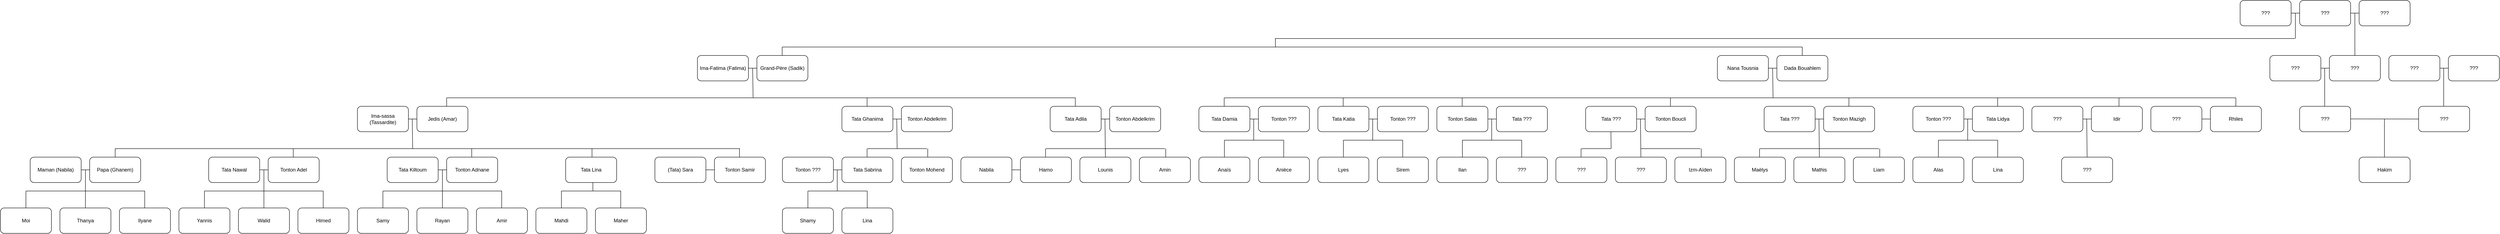 <mxfile version="28.0.7">
  <diagram name="Page-1" id="pGUBPB7YpV5QTHI0yR4i">
    <mxGraphModel dx="1078" dy="725" grid="1" gridSize="10" guides="1" tooltips="1" connect="1" arrows="1" fold="1" page="1" pageScale="1" pageWidth="827" pageHeight="1169" math="0" shadow="0">
      <root>
        <mxCell id="0" />
        <mxCell id="1" parent="0" />
        <mxCell id="REIp23zdgp6MgKpOmg6P-1" value="Moi" style="rounded=1;whiteSpace=wrap;html=1;" parent="1" vertex="1">
          <mxGeometry x="390" y="740" width="120" height="60" as="geometry" />
        </mxCell>
        <mxCell id="REIp23zdgp6MgKpOmg6P-2" value="Thanya" style="rounded=1;whiteSpace=wrap;html=1;" parent="1" vertex="1">
          <mxGeometry x="530" y="740" width="120" height="60" as="geometry" />
        </mxCell>
        <mxCell id="REIp23zdgp6MgKpOmg6P-4" value="Ilyane" style="rounded=1;whiteSpace=wrap;html=1;" parent="1" vertex="1">
          <mxGeometry x="670" y="740" width="120" height="60" as="geometry" />
        </mxCell>
        <mxCell id="REIp23zdgp6MgKpOmg6P-5" value="Maman (Nabila)" style="whiteSpace=wrap;html=1;rounded=1;" parent="1" vertex="1">
          <mxGeometry x="460" y="620" width="120" height="60" as="geometry" />
        </mxCell>
        <mxCell id="REIp23zdgp6MgKpOmg6P-7" value="Papa (Ghanem)" style="whiteSpace=wrap;html=1;rounded=1;" parent="1" vertex="1">
          <mxGeometry x="600" y="620" width="120" height="60" as="geometry" />
        </mxCell>
        <mxCell id="REIp23zdgp6MgKpOmg6P-8" value="" style="endArrow=none;html=1;rounded=0;exitX=1;exitY=0.5;exitDx=0;exitDy=0;entryX=0;entryY=0.5;entryDx=0;entryDy=0;" parent="1" source="REIp23zdgp6MgKpOmg6P-5" target="REIp23zdgp6MgKpOmg6P-7" edge="1">
          <mxGeometry width="50" height="50" relative="1" as="geometry">
            <mxPoint x="570" y="780" as="sourcePoint" />
            <mxPoint x="640" y="710" as="targetPoint" />
          </mxGeometry>
        </mxCell>
        <mxCell id="REIp23zdgp6MgKpOmg6P-9" value="" style="endArrow=none;html=1;rounded=0;exitX=0.5;exitY=0;exitDx=0;exitDy=0;" parent="1" source="REIp23zdgp6MgKpOmg6P-2" edge="1">
          <mxGeometry width="50" height="50" relative="1" as="geometry">
            <mxPoint x="570" y="780" as="sourcePoint" />
            <mxPoint x="590" y="650" as="targetPoint" />
          </mxGeometry>
        </mxCell>
        <mxCell id="REIp23zdgp6MgKpOmg6P-10" value="" style="endArrow=none;html=1;rounded=0;" parent="1" edge="1">
          <mxGeometry width="50" height="50" relative="1" as="geometry">
            <mxPoint x="450" y="700" as="sourcePoint" />
            <mxPoint x="730" y="700" as="targetPoint" />
          </mxGeometry>
        </mxCell>
        <mxCell id="REIp23zdgp6MgKpOmg6P-11" value="" style="endArrow=none;html=1;rounded=0;exitX=0.5;exitY=0;exitDx=0;exitDy=0;" parent="1" source="REIp23zdgp6MgKpOmg6P-1" edge="1">
          <mxGeometry width="50" height="50" relative="1" as="geometry">
            <mxPoint x="570" y="780" as="sourcePoint" />
            <mxPoint x="450" y="700" as="targetPoint" />
          </mxGeometry>
        </mxCell>
        <mxCell id="REIp23zdgp6MgKpOmg6P-12" value="" style="endArrow=none;html=1;rounded=0;exitX=0.5;exitY=0;exitDx=0;exitDy=0;" parent="1" edge="1">
          <mxGeometry width="50" height="50" relative="1" as="geometry">
            <mxPoint x="729.5" y="740" as="sourcePoint" />
            <mxPoint x="729.5" y="700" as="targetPoint" />
          </mxGeometry>
        </mxCell>
        <mxCell id="REIp23zdgp6MgKpOmg6P-13" value="Yannis" style="rounded=1;whiteSpace=wrap;html=1;" parent="1" vertex="1">
          <mxGeometry x="810" y="740" width="120" height="60" as="geometry" />
        </mxCell>
        <mxCell id="REIp23zdgp6MgKpOmg6P-14" value="Walid" style="rounded=1;whiteSpace=wrap;html=1;" parent="1" vertex="1">
          <mxGeometry x="950" y="740" width="120" height="60" as="geometry" />
        </mxCell>
        <mxCell id="REIp23zdgp6MgKpOmg6P-15" value="Himed" style="rounded=1;whiteSpace=wrap;html=1;" parent="1" vertex="1">
          <mxGeometry x="1090" y="740" width="120" height="60" as="geometry" />
        </mxCell>
        <mxCell id="REIp23zdgp6MgKpOmg6P-16" value="Tata Nawal" style="whiteSpace=wrap;html=1;rounded=1;" parent="1" vertex="1">
          <mxGeometry x="880" y="620" width="120" height="60" as="geometry" />
        </mxCell>
        <mxCell id="REIp23zdgp6MgKpOmg6P-17" value="Tonton Adel" style="whiteSpace=wrap;html=1;rounded=1;" parent="1" vertex="1">
          <mxGeometry x="1020" y="620" width="120" height="60" as="geometry" />
        </mxCell>
        <mxCell id="REIp23zdgp6MgKpOmg6P-18" value="" style="endArrow=none;html=1;rounded=0;exitX=1;exitY=0.5;exitDx=0;exitDy=0;entryX=0;entryY=0.5;entryDx=0;entryDy=0;" parent="1" source="REIp23zdgp6MgKpOmg6P-16" target="REIp23zdgp6MgKpOmg6P-17" edge="1">
          <mxGeometry width="50" height="50" relative="1" as="geometry">
            <mxPoint x="990" y="780" as="sourcePoint" />
            <mxPoint x="1060" y="710" as="targetPoint" />
          </mxGeometry>
        </mxCell>
        <mxCell id="REIp23zdgp6MgKpOmg6P-19" value="" style="endArrow=none;html=1;rounded=0;exitX=0.5;exitY=0;exitDx=0;exitDy=0;" parent="1" source="REIp23zdgp6MgKpOmg6P-14" edge="1">
          <mxGeometry width="50" height="50" relative="1" as="geometry">
            <mxPoint x="990" y="780" as="sourcePoint" />
            <mxPoint x="1010" y="650" as="targetPoint" />
          </mxGeometry>
        </mxCell>
        <mxCell id="REIp23zdgp6MgKpOmg6P-20" value="" style="endArrow=none;html=1;rounded=0;" parent="1" edge="1">
          <mxGeometry width="50" height="50" relative="1" as="geometry">
            <mxPoint x="870" y="700" as="sourcePoint" />
            <mxPoint x="1150" y="700" as="targetPoint" />
          </mxGeometry>
        </mxCell>
        <mxCell id="REIp23zdgp6MgKpOmg6P-21" value="" style="endArrow=none;html=1;rounded=0;exitX=0.5;exitY=0;exitDx=0;exitDy=0;" parent="1" source="REIp23zdgp6MgKpOmg6P-13" edge="1">
          <mxGeometry width="50" height="50" relative="1" as="geometry">
            <mxPoint x="990" y="780" as="sourcePoint" />
            <mxPoint x="870" y="700" as="targetPoint" />
          </mxGeometry>
        </mxCell>
        <mxCell id="REIp23zdgp6MgKpOmg6P-22" value="" style="endArrow=none;html=1;rounded=0;exitX=0.5;exitY=0;exitDx=0;exitDy=0;" parent="1" edge="1">
          <mxGeometry width="50" height="50" relative="1" as="geometry">
            <mxPoint x="1149.5" y="740" as="sourcePoint" />
            <mxPoint x="1149.5" y="700" as="targetPoint" />
          </mxGeometry>
        </mxCell>
        <mxCell id="REIp23zdgp6MgKpOmg6P-23" value="Samy" style="rounded=1;whiteSpace=wrap;html=1;" parent="1" vertex="1">
          <mxGeometry x="1230" y="740" width="120" height="60" as="geometry" />
        </mxCell>
        <mxCell id="REIp23zdgp6MgKpOmg6P-24" value="Rayan" style="rounded=1;whiteSpace=wrap;html=1;" parent="1" vertex="1">
          <mxGeometry x="1370" y="740" width="120" height="60" as="geometry" />
        </mxCell>
        <mxCell id="REIp23zdgp6MgKpOmg6P-25" value="Amir" style="rounded=1;whiteSpace=wrap;html=1;" parent="1" vertex="1">
          <mxGeometry x="1510" y="740" width="120" height="60" as="geometry" />
        </mxCell>
        <mxCell id="REIp23zdgp6MgKpOmg6P-26" value="Tata Kiltoum" style="whiteSpace=wrap;html=1;rounded=1;" parent="1" vertex="1">
          <mxGeometry x="1300" y="620" width="120" height="60" as="geometry" />
        </mxCell>
        <mxCell id="REIp23zdgp6MgKpOmg6P-27" value="Tonton Adnane" style="whiteSpace=wrap;html=1;rounded=1;" parent="1" vertex="1">
          <mxGeometry x="1440" y="620" width="120" height="60" as="geometry" />
        </mxCell>
        <mxCell id="REIp23zdgp6MgKpOmg6P-28" value="" style="endArrow=none;html=1;rounded=0;exitX=1;exitY=0.5;exitDx=0;exitDy=0;entryX=0;entryY=0.5;entryDx=0;entryDy=0;" parent="1" source="REIp23zdgp6MgKpOmg6P-26" target="REIp23zdgp6MgKpOmg6P-27" edge="1">
          <mxGeometry width="50" height="50" relative="1" as="geometry">
            <mxPoint x="1410" y="780" as="sourcePoint" />
            <mxPoint x="1480" y="710" as="targetPoint" />
          </mxGeometry>
        </mxCell>
        <mxCell id="REIp23zdgp6MgKpOmg6P-29" value="" style="endArrow=none;html=1;rounded=0;exitX=0.5;exitY=0;exitDx=0;exitDy=0;" parent="1" source="REIp23zdgp6MgKpOmg6P-24" edge="1">
          <mxGeometry width="50" height="50" relative="1" as="geometry">
            <mxPoint x="1410" y="780" as="sourcePoint" />
            <mxPoint x="1430" y="650" as="targetPoint" />
          </mxGeometry>
        </mxCell>
        <mxCell id="REIp23zdgp6MgKpOmg6P-30" value="" style="endArrow=none;html=1;rounded=0;" parent="1" edge="1">
          <mxGeometry width="50" height="50" relative="1" as="geometry">
            <mxPoint x="1290" y="700" as="sourcePoint" />
            <mxPoint x="1570" y="700" as="targetPoint" />
          </mxGeometry>
        </mxCell>
        <mxCell id="REIp23zdgp6MgKpOmg6P-31" value="" style="endArrow=none;html=1;rounded=0;exitX=0.5;exitY=0;exitDx=0;exitDy=0;" parent="1" source="REIp23zdgp6MgKpOmg6P-23" edge="1">
          <mxGeometry width="50" height="50" relative="1" as="geometry">
            <mxPoint x="1410" y="780" as="sourcePoint" />
            <mxPoint x="1290" y="700" as="targetPoint" />
          </mxGeometry>
        </mxCell>
        <mxCell id="REIp23zdgp6MgKpOmg6P-32" value="" style="endArrow=none;html=1;rounded=0;exitX=0.5;exitY=0;exitDx=0;exitDy=0;" parent="1" edge="1">
          <mxGeometry width="50" height="50" relative="1" as="geometry">
            <mxPoint x="1569.5" y="740" as="sourcePoint" />
            <mxPoint x="1569.5" y="700" as="targetPoint" />
          </mxGeometry>
        </mxCell>
        <mxCell id="REIp23zdgp6MgKpOmg6P-33" value="Mahdi" style="rounded=1;whiteSpace=wrap;html=1;" parent="1" vertex="1">
          <mxGeometry x="1650" y="740" width="120" height="60" as="geometry" />
        </mxCell>
        <mxCell id="REIp23zdgp6MgKpOmg6P-34" value="Maher" style="rounded=1;whiteSpace=wrap;html=1;" parent="1" vertex="1">
          <mxGeometry x="1790" y="740" width="120" height="60" as="geometry" />
        </mxCell>
        <mxCell id="REIp23zdgp6MgKpOmg6P-36" value="Tata Lina" style="whiteSpace=wrap;html=1;rounded=1;" parent="1" vertex="1">
          <mxGeometry x="1720" y="620" width="120" height="60" as="geometry" />
        </mxCell>
        <mxCell id="REIp23zdgp6MgKpOmg6P-39" value="" style="endArrow=none;html=1;rounded=0;" parent="1" edge="1">
          <mxGeometry width="50" height="50" relative="1" as="geometry">
            <mxPoint x="1784" y="700" as="sourcePoint" />
            <mxPoint x="1784" y="680" as="targetPoint" />
            <Array as="points" />
          </mxGeometry>
        </mxCell>
        <mxCell id="REIp23zdgp6MgKpOmg6P-40" value="" style="endArrow=none;html=1;rounded=0;" parent="1" edge="1">
          <mxGeometry width="50" height="50" relative="1" as="geometry">
            <mxPoint x="1710" y="700" as="sourcePoint" />
            <mxPoint x="1850" y="700" as="targetPoint" />
          </mxGeometry>
        </mxCell>
        <mxCell id="REIp23zdgp6MgKpOmg6P-41" value="" style="endArrow=none;html=1;rounded=0;exitX=0.5;exitY=0;exitDx=0;exitDy=0;" parent="1" source="REIp23zdgp6MgKpOmg6P-33" edge="1">
          <mxGeometry width="50" height="50" relative="1" as="geometry">
            <mxPoint x="1830" y="780" as="sourcePoint" />
            <mxPoint x="1710" y="700" as="targetPoint" />
          </mxGeometry>
        </mxCell>
        <mxCell id="REIp23zdgp6MgKpOmg6P-42" value="" style="endArrow=none;html=1;rounded=0;exitX=0.5;exitY=0;exitDx=0;exitDy=0;" parent="1" edge="1">
          <mxGeometry width="50" height="50" relative="1" as="geometry">
            <mxPoint x="1849.6" y="740" as="sourcePoint" />
            <mxPoint x="1849.6" y="700" as="targetPoint" />
          </mxGeometry>
        </mxCell>
        <mxCell id="REIp23zdgp6MgKpOmg6P-43" value="(Tata) Sara" style="whiteSpace=wrap;html=1;rounded=1;" parent="1" vertex="1">
          <mxGeometry x="1930" y="620" width="120" height="60" as="geometry" />
        </mxCell>
        <mxCell id="REIp23zdgp6MgKpOmg6P-44" value="Tonton Samir" style="whiteSpace=wrap;html=1;rounded=1;" parent="1" vertex="1">
          <mxGeometry x="2070" y="620" width="120" height="60" as="geometry" />
        </mxCell>
        <mxCell id="REIp23zdgp6MgKpOmg6P-45" value="" style="endArrow=none;html=1;rounded=0;exitX=1;exitY=0.5;exitDx=0;exitDy=0;entryX=0;entryY=0.5;entryDx=0;entryDy=0;" parent="1" source="REIp23zdgp6MgKpOmg6P-43" target="REIp23zdgp6MgKpOmg6P-44" edge="1">
          <mxGeometry width="50" height="50" relative="1" as="geometry">
            <mxPoint x="2040" y="780" as="sourcePoint" />
            <mxPoint x="2110" y="710" as="targetPoint" />
          </mxGeometry>
        </mxCell>
        <mxCell id="eBsxjamu4rI3sCRF1ald-1" value="" style="endArrow=none;html=1;rounded=0;" parent="1" edge="1">
          <mxGeometry width="50" height="50" relative="1" as="geometry">
            <mxPoint x="660" y="600" as="sourcePoint" />
            <mxPoint x="2130" y="600" as="targetPoint" />
          </mxGeometry>
        </mxCell>
        <mxCell id="eBsxjamu4rI3sCRF1ald-2" value="" style="endArrow=none;html=1;rounded=0;exitX=0.5;exitY=0;exitDx=0;exitDy=0;" parent="1" source="REIp23zdgp6MgKpOmg6P-7" edge="1">
          <mxGeometry width="50" height="50" relative="1" as="geometry">
            <mxPoint x="739.5" y="750" as="sourcePoint" />
            <mxPoint x="660" y="600" as="targetPoint" />
          </mxGeometry>
        </mxCell>
        <mxCell id="eBsxjamu4rI3sCRF1ald-3" value="" style="endArrow=none;html=1;rounded=0;exitX=0.5;exitY=0;exitDx=0;exitDy=0;" parent="1" edge="1">
          <mxGeometry width="50" height="50" relative="1" as="geometry">
            <mxPoint x="1079" y="620" as="sourcePoint" />
            <mxPoint x="1079" y="600" as="targetPoint" />
          </mxGeometry>
        </mxCell>
        <mxCell id="eBsxjamu4rI3sCRF1ald-4" value="" style="endArrow=none;html=1;rounded=0;exitX=0.5;exitY=0;exitDx=0;exitDy=0;" parent="1" edge="1">
          <mxGeometry width="50" height="50" relative="1" as="geometry">
            <mxPoint x="1499" y="620" as="sourcePoint" />
            <mxPoint x="1499" y="600" as="targetPoint" />
          </mxGeometry>
        </mxCell>
        <mxCell id="eBsxjamu4rI3sCRF1ald-5" value="" style="endArrow=none;html=1;rounded=0;exitX=0.5;exitY=0;exitDx=0;exitDy=0;" parent="1" edge="1">
          <mxGeometry width="50" height="50" relative="1" as="geometry">
            <mxPoint x="1782" y="620" as="sourcePoint" />
            <mxPoint x="1782" y="600" as="targetPoint" />
          </mxGeometry>
        </mxCell>
        <mxCell id="eBsxjamu4rI3sCRF1ald-6" value="" style="endArrow=none;html=1;rounded=0;exitX=0.5;exitY=0;exitDx=0;exitDy=0;" parent="1" edge="1">
          <mxGeometry width="50" height="50" relative="1" as="geometry">
            <mxPoint x="2129" y="620" as="sourcePoint" />
            <mxPoint x="2129" y="600" as="targetPoint" />
          </mxGeometry>
        </mxCell>
        <mxCell id="eBsxjamu4rI3sCRF1ald-7" value="" style="endArrow=none;html=1;rounded=0;" parent="1" edge="1">
          <mxGeometry width="50" height="50" relative="1" as="geometry">
            <mxPoint x="1360" y="600" as="sourcePoint" />
            <mxPoint x="1359" y="530" as="targetPoint" />
          </mxGeometry>
        </mxCell>
        <mxCell id="eBsxjamu4rI3sCRF1ald-8" value="Ima-sassa (Tassardite)" style="whiteSpace=wrap;html=1;rounded=1;" parent="1" vertex="1">
          <mxGeometry x="1230" y="500" width="120" height="60" as="geometry" />
        </mxCell>
        <mxCell id="eBsxjamu4rI3sCRF1ald-9" value="Jedis (Amar)" style="whiteSpace=wrap;html=1;rounded=1;" parent="1" vertex="1">
          <mxGeometry x="1370" y="500" width="120" height="60" as="geometry" />
        </mxCell>
        <mxCell id="eBsxjamu4rI3sCRF1ald-10" value="" style="endArrow=none;html=1;rounded=0;exitX=1;exitY=0.5;exitDx=0;exitDy=0;entryX=0;entryY=0.5;entryDx=0;entryDy=0;" parent="1" source="eBsxjamu4rI3sCRF1ald-8" target="eBsxjamu4rI3sCRF1ald-9" edge="1">
          <mxGeometry width="50" height="50" relative="1" as="geometry">
            <mxPoint x="1340" y="660" as="sourcePoint" />
            <mxPoint x="1410" y="590" as="targetPoint" />
          </mxGeometry>
        </mxCell>
        <mxCell id="eBsxjamu4rI3sCRF1ald-11" value="" style="endArrow=none;html=1;rounded=0;" parent="1" edge="1">
          <mxGeometry width="50" height="50" relative="1" as="geometry">
            <mxPoint x="2500" y="600" as="sourcePoint" />
            <mxPoint x="2499" y="530" as="targetPoint" />
          </mxGeometry>
        </mxCell>
        <mxCell id="eBsxjamu4rI3sCRF1ald-12" value="Tata Ghanima" style="whiteSpace=wrap;html=1;rounded=1;" parent="1" vertex="1">
          <mxGeometry x="2370" y="500" width="120" height="60" as="geometry" />
        </mxCell>
        <mxCell id="eBsxjamu4rI3sCRF1ald-13" value="Tonton Abdelkrim" style="whiteSpace=wrap;html=1;rounded=1;" parent="1" vertex="1">
          <mxGeometry x="2510" y="500" width="120" height="60" as="geometry" />
        </mxCell>
        <mxCell id="eBsxjamu4rI3sCRF1ald-14" value="" style="endArrow=none;html=1;rounded=0;exitX=1;exitY=0.5;exitDx=0;exitDy=0;entryX=0;entryY=0.5;entryDx=0;entryDy=0;" parent="1" source="eBsxjamu4rI3sCRF1ald-12" target="eBsxjamu4rI3sCRF1ald-13" edge="1">
          <mxGeometry width="50" height="50" relative="1" as="geometry">
            <mxPoint x="2480" y="660" as="sourcePoint" />
            <mxPoint x="2550" y="590" as="targetPoint" />
          </mxGeometry>
        </mxCell>
        <mxCell id="eBsxjamu4rI3sCRF1ald-15" value="" style="endArrow=none;html=1;rounded=0;" parent="1" edge="1">
          <mxGeometry width="50" height="50" relative="1" as="geometry">
            <mxPoint x="2359" y="700" as="sourcePoint" />
            <mxPoint x="2359" y="650" as="targetPoint" />
          </mxGeometry>
        </mxCell>
        <mxCell id="eBsxjamu4rI3sCRF1ald-16" value="Tonton ???" style="whiteSpace=wrap;html=1;rounded=1;" parent="1" vertex="1">
          <mxGeometry x="2230" y="620" width="120" height="60" as="geometry" />
        </mxCell>
        <mxCell id="eBsxjamu4rI3sCRF1ald-17" value="Tata Sabrina" style="whiteSpace=wrap;html=1;rounded=1;" parent="1" vertex="1">
          <mxGeometry x="2370" y="620" width="120" height="60" as="geometry" />
        </mxCell>
        <mxCell id="eBsxjamu4rI3sCRF1ald-18" value="" style="endArrow=none;html=1;rounded=0;exitX=1;exitY=0.5;exitDx=0;exitDy=0;entryX=0;entryY=0.5;entryDx=0;entryDy=0;" parent="1" source="eBsxjamu4rI3sCRF1ald-16" target="eBsxjamu4rI3sCRF1ald-17" edge="1">
          <mxGeometry width="50" height="50" relative="1" as="geometry">
            <mxPoint x="2340" y="780" as="sourcePoint" />
            <mxPoint x="2410" y="710" as="targetPoint" />
          </mxGeometry>
        </mxCell>
        <mxCell id="eBsxjamu4rI3sCRF1ald-19" value="Tonton Mohend" style="whiteSpace=wrap;html=1;rounded=1;" parent="1" vertex="1">
          <mxGeometry x="2510" y="620" width="120" height="60" as="geometry" />
        </mxCell>
        <mxCell id="eBsxjamu4rI3sCRF1ald-20" value="" style="endArrow=none;html=1;rounded=0;exitX=0.5;exitY=0;exitDx=0;exitDy=0;" parent="1" edge="1">
          <mxGeometry width="50" height="50" relative="1" as="geometry">
            <mxPoint x="2572" y="620" as="sourcePoint" />
            <mxPoint x="2572" y="600" as="targetPoint" />
          </mxGeometry>
        </mxCell>
        <mxCell id="eBsxjamu4rI3sCRF1ald-21" value="" style="endArrow=none;html=1;rounded=0;exitX=0.5;exitY=0;exitDx=0;exitDy=0;" parent="1" edge="1">
          <mxGeometry width="50" height="50" relative="1" as="geometry">
            <mxPoint x="2429.23" y="620" as="sourcePoint" />
            <mxPoint x="2429.23" y="600" as="targetPoint" />
          </mxGeometry>
        </mxCell>
        <mxCell id="eBsxjamu4rI3sCRF1ald-22" value="" style="endArrow=none;html=1;rounded=0;" parent="1" edge="1">
          <mxGeometry width="50" height="50" relative="1" as="geometry">
            <mxPoint x="2430" y="600" as="sourcePoint" />
            <mxPoint x="2570" y="600" as="targetPoint" />
          </mxGeometry>
        </mxCell>
        <mxCell id="eBsxjamu4rI3sCRF1ald-23" value="Shamy" style="rounded=1;whiteSpace=wrap;html=1;" parent="1" vertex="1">
          <mxGeometry x="2230" y="740" width="120" height="60" as="geometry" />
        </mxCell>
        <mxCell id="eBsxjamu4rI3sCRF1ald-24" value="Lina" style="rounded=1;whiteSpace=wrap;html=1;" parent="1" vertex="1">
          <mxGeometry x="2370" y="740" width="120" height="60" as="geometry" />
        </mxCell>
        <mxCell id="eBsxjamu4rI3sCRF1ald-25" value="" style="endArrow=none;html=1;rounded=0;" parent="1" edge="1">
          <mxGeometry width="50" height="50" relative="1" as="geometry">
            <mxPoint x="2290" y="700" as="sourcePoint" />
            <mxPoint x="2430" y="700" as="targetPoint" />
          </mxGeometry>
        </mxCell>
        <mxCell id="eBsxjamu4rI3sCRF1ald-26" value="" style="endArrow=none;html=1;rounded=0;exitX=0.5;exitY=0;exitDx=0;exitDy=0;" parent="1" source="eBsxjamu4rI3sCRF1ald-23" edge="1">
          <mxGeometry width="50" height="50" relative="1" as="geometry">
            <mxPoint x="2410" y="780" as="sourcePoint" />
            <mxPoint x="2290" y="700" as="targetPoint" />
          </mxGeometry>
        </mxCell>
        <mxCell id="eBsxjamu4rI3sCRF1ald-27" value="" style="endArrow=none;html=1;rounded=0;exitX=0.5;exitY=0;exitDx=0;exitDy=0;" parent="1" edge="1">
          <mxGeometry width="50" height="50" relative="1" as="geometry">
            <mxPoint x="2429.6" y="740" as="sourcePoint" />
            <mxPoint x="2429.6" y="700" as="targetPoint" />
          </mxGeometry>
        </mxCell>
        <mxCell id="eBsxjamu4rI3sCRF1ald-28" value="" style="endArrow=none;html=1;rounded=0;exitX=0.5;exitY=0;exitDx=0;exitDy=0;" parent="1" source="eBsxjamu4rI3sCRF1ald-35" edge="1">
          <mxGeometry width="50" height="50" relative="1" as="geometry">
            <mxPoint x="2990" y="600" as="sourcePoint" />
            <mxPoint x="2989" y="530" as="targetPoint" />
          </mxGeometry>
        </mxCell>
        <mxCell id="eBsxjamu4rI3sCRF1ald-29" value="Tata Adila" style="whiteSpace=wrap;html=1;rounded=1;" parent="1" vertex="1">
          <mxGeometry x="2860" y="500" width="120" height="60" as="geometry" />
        </mxCell>
        <mxCell id="eBsxjamu4rI3sCRF1ald-30" value="Tonton Abdelkrim" style="whiteSpace=wrap;html=1;rounded=1;" parent="1" vertex="1">
          <mxGeometry x="3000" y="500" width="120" height="60" as="geometry" />
        </mxCell>
        <mxCell id="eBsxjamu4rI3sCRF1ald-31" value="" style="endArrow=none;html=1;rounded=0;exitX=1;exitY=0.5;exitDx=0;exitDy=0;entryX=0;entryY=0.5;entryDx=0;entryDy=0;" parent="1" source="eBsxjamu4rI3sCRF1ald-29" target="eBsxjamu4rI3sCRF1ald-30" edge="1">
          <mxGeometry width="50" height="50" relative="1" as="geometry">
            <mxPoint x="2970" y="660" as="sourcePoint" />
            <mxPoint x="3040" y="590" as="targetPoint" />
          </mxGeometry>
        </mxCell>
        <mxCell id="eBsxjamu4rI3sCRF1ald-32" value="Nabila" style="whiteSpace=wrap;html=1;rounded=1;" parent="1" vertex="1">
          <mxGeometry x="2650" y="620" width="120" height="60" as="geometry" />
        </mxCell>
        <mxCell id="eBsxjamu4rI3sCRF1ald-33" value="Hamo" style="whiteSpace=wrap;html=1;rounded=1;" parent="1" vertex="1">
          <mxGeometry x="2790" y="620" width="120" height="60" as="geometry" />
        </mxCell>
        <mxCell id="eBsxjamu4rI3sCRF1ald-34" value="" style="endArrow=none;html=1;rounded=0;exitX=1;exitY=0.5;exitDx=0;exitDy=0;entryX=0;entryY=0.5;entryDx=0;entryDy=0;" parent="1" source="eBsxjamu4rI3sCRF1ald-32" target="eBsxjamu4rI3sCRF1ald-33" edge="1">
          <mxGeometry width="50" height="50" relative="1" as="geometry">
            <mxPoint x="2760" y="780" as="sourcePoint" />
            <mxPoint x="2830" y="710" as="targetPoint" />
          </mxGeometry>
        </mxCell>
        <mxCell id="eBsxjamu4rI3sCRF1ald-35" value="Lounis" style="whiteSpace=wrap;html=1;rounded=1;" parent="1" vertex="1">
          <mxGeometry x="2930" y="620" width="120" height="60" as="geometry" />
        </mxCell>
        <mxCell id="eBsxjamu4rI3sCRF1ald-37" value="" style="endArrow=none;html=1;rounded=0;exitX=0.5;exitY=0;exitDx=0;exitDy=0;" parent="1" edge="1">
          <mxGeometry width="50" height="50" relative="1" as="geometry">
            <mxPoint x="2849.23" y="620" as="sourcePoint" />
            <mxPoint x="2849.23" y="600" as="targetPoint" />
          </mxGeometry>
        </mxCell>
        <mxCell id="eBsxjamu4rI3sCRF1ald-38" value="" style="endArrow=none;html=1;rounded=0;" parent="1" edge="1">
          <mxGeometry width="50" height="50" relative="1" as="geometry">
            <mxPoint x="2850" y="600" as="sourcePoint" />
            <mxPoint x="3130" y="600" as="targetPoint" />
          </mxGeometry>
        </mxCell>
        <mxCell id="eBsxjamu4rI3sCRF1ald-39" value="Amin" style="whiteSpace=wrap;html=1;rounded=1;" parent="1" vertex="1">
          <mxGeometry x="3070" y="620" width="120" height="60" as="geometry" />
        </mxCell>
        <mxCell id="eBsxjamu4rI3sCRF1ald-40" value="" style="endArrow=none;html=1;rounded=0;exitX=0.5;exitY=0;exitDx=0;exitDy=0;" parent="1" edge="1">
          <mxGeometry width="50" height="50" relative="1" as="geometry">
            <mxPoint x="3132" y="620" as="sourcePoint" />
            <mxPoint x="3132" y="600" as="targetPoint" />
          </mxGeometry>
        </mxCell>
        <mxCell id="eBsxjamu4rI3sCRF1ald-41" value="" style="endArrow=none;html=1;rounded=0;" parent="1" edge="1">
          <mxGeometry width="50" height="50" relative="1" as="geometry">
            <mxPoint x="2161" y="480" as="sourcePoint" />
            <mxPoint x="2160" y="410" as="targetPoint" />
          </mxGeometry>
        </mxCell>
        <mxCell id="eBsxjamu4rI3sCRF1ald-42" value="" style="endArrow=none;html=1;rounded=0;" parent="1" edge="1">
          <mxGeometry width="50" height="50" relative="1" as="geometry">
            <mxPoint x="2920" y="480" as="sourcePoint" />
            <mxPoint x="1440" y="480" as="targetPoint" />
          </mxGeometry>
        </mxCell>
        <mxCell id="eBsxjamu4rI3sCRF1ald-43" value="" style="endArrow=none;html=1;rounded=0;exitX=0.5;exitY=0;exitDx=0;exitDy=0;" parent="1" edge="1">
          <mxGeometry width="50" height="50" relative="1" as="geometry">
            <mxPoint x="1440" y="500" as="sourcePoint" />
            <mxPoint x="1440" y="480" as="targetPoint" />
          </mxGeometry>
        </mxCell>
        <mxCell id="eBsxjamu4rI3sCRF1ald-44" value="" style="endArrow=none;html=1;rounded=0;exitX=0.5;exitY=0;exitDx=0;exitDy=0;" parent="1" edge="1">
          <mxGeometry width="50" height="50" relative="1" as="geometry">
            <mxPoint x="2429.23" y="500" as="sourcePoint" />
            <mxPoint x="2429.23" y="480" as="targetPoint" />
          </mxGeometry>
        </mxCell>
        <mxCell id="eBsxjamu4rI3sCRF1ald-45" value="" style="endArrow=none;html=1;rounded=0;exitX=0.5;exitY=0;exitDx=0;exitDy=0;" parent="1" edge="1">
          <mxGeometry width="50" height="50" relative="1" as="geometry">
            <mxPoint x="2919.23" y="500" as="sourcePoint" />
            <mxPoint x="2919.23" y="480" as="targetPoint" />
          </mxGeometry>
        </mxCell>
        <mxCell id="eBsxjamu4rI3sCRF1ald-46" value="Ima-Fatima (Fatima)" style="whiteSpace=wrap;html=1;rounded=1;" parent="1" vertex="1">
          <mxGeometry x="2030" y="380" width="120" height="60" as="geometry" />
        </mxCell>
        <mxCell id="eBsxjamu4rI3sCRF1ald-47" value="Grand-Père (Sadik)" style="whiteSpace=wrap;html=1;rounded=1;strokeColor=light-dark(#000000,#FF0000);" parent="1" vertex="1">
          <mxGeometry x="2170" y="380" width="120" height="60" as="geometry" />
        </mxCell>
        <mxCell id="eBsxjamu4rI3sCRF1ald-48" value="" style="endArrow=none;html=1;rounded=0;exitX=1;exitY=0.5;exitDx=0;exitDy=0;entryX=0;entryY=0.5;entryDx=0;entryDy=0;" parent="1" source="eBsxjamu4rI3sCRF1ald-46" target="eBsxjamu4rI3sCRF1ald-47" edge="1">
          <mxGeometry width="50" height="50" relative="1" as="geometry">
            <mxPoint x="2140" y="540" as="sourcePoint" />
            <mxPoint x="2210" y="470" as="targetPoint" />
          </mxGeometry>
        </mxCell>
        <mxCell id="F2tBZ0TpQvNlXjLr2GD_-1" value="" style="endArrow=none;html=1;rounded=0;" edge="1" parent="1">
          <mxGeometry width="50" height="50" relative="1" as="geometry">
            <mxPoint x="3339" y="580" as="sourcePoint" />
            <mxPoint x="3339" y="530" as="targetPoint" />
          </mxGeometry>
        </mxCell>
        <mxCell id="F2tBZ0TpQvNlXjLr2GD_-2" value="Tata Damia" style="whiteSpace=wrap;html=1;rounded=1;" vertex="1" parent="1">
          <mxGeometry x="3210" y="500" width="120" height="60" as="geometry" />
        </mxCell>
        <mxCell id="F2tBZ0TpQvNlXjLr2GD_-3" value="Tonton ???" style="whiteSpace=wrap;html=1;rounded=1;" vertex="1" parent="1">
          <mxGeometry x="3350" y="500" width="120" height="60" as="geometry" />
        </mxCell>
        <mxCell id="F2tBZ0TpQvNlXjLr2GD_-4" value="" style="endArrow=none;html=1;rounded=0;exitX=1;exitY=0.5;exitDx=0;exitDy=0;entryX=0;entryY=0.5;entryDx=0;entryDy=0;" edge="1" source="F2tBZ0TpQvNlXjLr2GD_-2" target="F2tBZ0TpQvNlXjLr2GD_-3" parent="1">
          <mxGeometry width="50" height="50" relative="1" as="geometry">
            <mxPoint x="3320" y="660" as="sourcePoint" />
            <mxPoint x="3390" y="590" as="targetPoint" />
          </mxGeometry>
        </mxCell>
        <mxCell id="F2tBZ0TpQvNlXjLr2GD_-5" value="Anaïs" style="rounded=1;whiteSpace=wrap;html=1;" vertex="1" parent="1">
          <mxGeometry x="3210" y="620" width="120" height="60" as="geometry" />
        </mxCell>
        <mxCell id="F2tBZ0TpQvNlXjLr2GD_-6" value="Anièce" style="rounded=1;whiteSpace=wrap;html=1;" vertex="1" parent="1">
          <mxGeometry x="3350" y="620" width="120" height="60" as="geometry" />
        </mxCell>
        <mxCell id="F2tBZ0TpQvNlXjLr2GD_-7" value="" style="endArrow=none;html=1;rounded=0;" edge="1" parent="1">
          <mxGeometry width="50" height="50" relative="1" as="geometry">
            <mxPoint x="3270" y="580" as="sourcePoint" />
            <mxPoint x="3410" y="580" as="targetPoint" />
          </mxGeometry>
        </mxCell>
        <mxCell id="F2tBZ0TpQvNlXjLr2GD_-8" value="" style="endArrow=none;html=1;rounded=0;exitX=0.5;exitY=0;exitDx=0;exitDy=0;" edge="1" source="F2tBZ0TpQvNlXjLr2GD_-5" parent="1">
          <mxGeometry width="50" height="50" relative="1" as="geometry">
            <mxPoint x="3390" y="660" as="sourcePoint" />
            <mxPoint x="3270" y="580" as="targetPoint" />
          </mxGeometry>
        </mxCell>
        <mxCell id="F2tBZ0TpQvNlXjLr2GD_-9" value="" style="endArrow=none;html=1;rounded=0;exitX=0.5;exitY=0;exitDx=0;exitDy=0;" edge="1" parent="1">
          <mxGeometry width="50" height="50" relative="1" as="geometry">
            <mxPoint x="3409.6" y="620" as="sourcePoint" />
            <mxPoint x="3409.6" y="580" as="targetPoint" />
          </mxGeometry>
        </mxCell>
        <mxCell id="F2tBZ0TpQvNlXjLr2GD_-10" value="" style="endArrow=none;html=1;rounded=0;" edge="1" parent="1">
          <mxGeometry width="50" height="50" relative="1" as="geometry">
            <mxPoint x="3619" y="580" as="sourcePoint" />
            <mxPoint x="3619" y="530" as="targetPoint" />
          </mxGeometry>
        </mxCell>
        <mxCell id="F2tBZ0TpQvNlXjLr2GD_-11" value="Tata Katia" style="whiteSpace=wrap;html=1;rounded=1;" vertex="1" parent="1">
          <mxGeometry x="3490" y="500" width="120" height="60" as="geometry" />
        </mxCell>
        <mxCell id="F2tBZ0TpQvNlXjLr2GD_-12" value="Tonton ???" style="whiteSpace=wrap;html=1;rounded=1;" vertex="1" parent="1">
          <mxGeometry x="3630" y="500" width="120" height="60" as="geometry" />
        </mxCell>
        <mxCell id="F2tBZ0TpQvNlXjLr2GD_-13" value="" style="endArrow=none;html=1;rounded=0;exitX=1;exitY=0.5;exitDx=0;exitDy=0;entryX=0;entryY=0.5;entryDx=0;entryDy=0;" edge="1" source="F2tBZ0TpQvNlXjLr2GD_-11" target="F2tBZ0TpQvNlXjLr2GD_-12" parent="1">
          <mxGeometry width="50" height="50" relative="1" as="geometry">
            <mxPoint x="3600" y="660" as="sourcePoint" />
            <mxPoint x="3670" y="590" as="targetPoint" />
          </mxGeometry>
        </mxCell>
        <mxCell id="F2tBZ0TpQvNlXjLr2GD_-14" value="Lyes" style="rounded=1;whiteSpace=wrap;html=1;" vertex="1" parent="1">
          <mxGeometry x="3490" y="620" width="120" height="60" as="geometry" />
        </mxCell>
        <mxCell id="F2tBZ0TpQvNlXjLr2GD_-15" value="Sirem" style="rounded=1;whiteSpace=wrap;html=1;" vertex="1" parent="1">
          <mxGeometry x="3630" y="620" width="120" height="60" as="geometry" />
        </mxCell>
        <mxCell id="F2tBZ0TpQvNlXjLr2GD_-16" value="" style="endArrow=none;html=1;rounded=0;" edge="1" parent="1">
          <mxGeometry width="50" height="50" relative="1" as="geometry">
            <mxPoint x="3550" y="580" as="sourcePoint" />
            <mxPoint x="3690" y="580" as="targetPoint" />
          </mxGeometry>
        </mxCell>
        <mxCell id="F2tBZ0TpQvNlXjLr2GD_-17" value="" style="endArrow=none;html=1;rounded=0;exitX=0.5;exitY=0;exitDx=0;exitDy=0;" edge="1" source="F2tBZ0TpQvNlXjLr2GD_-14" parent="1">
          <mxGeometry width="50" height="50" relative="1" as="geometry">
            <mxPoint x="3670" y="660" as="sourcePoint" />
            <mxPoint x="3550" y="580" as="targetPoint" />
          </mxGeometry>
        </mxCell>
        <mxCell id="F2tBZ0TpQvNlXjLr2GD_-18" value="" style="endArrow=none;html=1;rounded=0;exitX=0.5;exitY=0;exitDx=0;exitDy=0;" edge="1" parent="1">
          <mxGeometry width="50" height="50" relative="1" as="geometry">
            <mxPoint x="3689.6" y="620" as="sourcePoint" />
            <mxPoint x="3689.6" y="580" as="targetPoint" />
          </mxGeometry>
        </mxCell>
        <mxCell id="F2tBZ0TpQvNlXjLr2GD_-19" value="" style="endArrow=none;html=1;rounded=0;" edge="1" parent="1">
          <mxGeometry width="50" height="50" relative="1" as="geometry">
            <mxPoint x="3899" y="580" as="sourcePoint" />
            <mxPoint x="3899" y="530" as="targetPoint" />
          </mxGeometry>
        </mxCell>
        <mxCell id="F2tBZ0TpQvNlXjLr2GD_-20" value="Tonton Salas" style="whiteSpace=wrap;html=1;rounded=1;" vertex="1" parent="1">
          <mxGeometry x="3770" y="500" width="120" height="60" as="geometry" />
        </mxCell>
        <mxCell id="F2tBZ0TpQvNlXjLr2GD_-21" value="Tata ???" style="whiteSpace=wrap;html=1;rounded=1;" vertex="1" parent="1">
          <mxGeometry x="3910" y="500" width="120" height="60" as="geometry" />
        </mxCell>
        <mxCell id="F2tBZ0TpQvNlXjLr2GD_-22" value="" style="endArrow=none;html=1;rounded=0;exitX=1;exitY=0.5;exitDx=0;exitDy=0;entryX=0;entryY=0.5;entryDx=0;entryDy=0;" edge="1" source="F2tBZ0TpQvNlXjLr2GD_-20" target="F2tBZ0TpQvNlXjLr2GD_-21" parent="1">
          <mxGeometry width="50" height="50" relative="1" as="geometry">
            <mxPoint x="3880" y="660" as="sourcePoint" />
            <mxPoint x="3950" y="590" as="targetPoint" />
          </mxGeometry>
        </mxCell>
        <mxCell id="F2tBZ0TpQvNlXjLr2GD_-23" value="Ilan" style="rounded=1;whiteSpace=wrap;html=1;" vertex="1" parent="1">
          <mxGeometry x="3770" y="620" width="120" height="60" as="geometry" />
        </mxCell>
        <mxCell id="F2tBZ0TpQvNlXjLr2GD_-24" value="???" style="rounded=1;whiteSpace=wrap;html=1;" vertex="1" parent="1">
          <mxGeometry x="3910" y="620" width="120" height="60" as="geometry" />
        </mxCell>
        <mxCell id="F2tBZ0TpQvNlXjLr2GD_-25" value="" style="endArrow=none;html=1;rounded=0;" edge="1" parent="1">
          <mxGeometry width="50" height="50" relative="1" as="geometry">
            <mxPoint x="3830" y="580" as="sourcePoint" />
            <mxPoint x="3970" y="580" as="targetPoint" />
          </mxGeometry>
        </mxCell>
        <mxCell id="F2tBZ0TpQvNlXjLr2GD_-26" value="" style="endArrow=none;html=1;rounded=0;exitX=0.5;exitY=0;exitDx=0;exitDy=0;" edge="1" source="F2tBZ0TpQvNlXjLr2GD_-23" parent="1">
          <mxGeometry width="50" height="50" relative="1" as="geometry">
            <mxPoint x="3950" y="660" as="sourcePoint" />
            <mxPoint x="3830" y="580" as="targetPoint" />
          </mxGeometry>
        </mxCell>
        <mxCell id="F2tBZ0TpQvNlXjLr2GD_-27" value="" style="endArrow=none;html=1;rounded=0;exitX=0.5;exitY=0;exitDx=0;exitDy=0;" edge="1" parent="1">
          <mxGeometry width="50" height="50" relative="1" as="geometry">
            <mxPoint x="3969.6" y="620" as="sourcePoint" />
            <mxPoint x="3969.6" y="580" as="targetPoint" />
          </mxGeometry>
        </mxCell>
        <mxCell id="F2tBZ0TpQvNlXjLr2GD_-28" value="" style="endArrow=none;html=1;rounded=0;exitX=0.5;exitY=0;exitDx=0;exitDy=0;" edge="1" source="F2tBZ0TpQvNlXjLr2GD_-33" parent="1">
          <mxGeometry width="50" height="50" relative="1" as="geometry">
            <mxPoint x="4250" y="600" as="sourcePoint" />
            <mxPoint x="4249" y="530" as="targetPoint" />
          </mxGeometry>
        </mxCell>
        <mxCell id="F2tBZ0TpQvNlXjLr2GD_-29" value="Tata ???" style="whiteSpace=wrap;html=1;rounded=1;" vertex="1" parent="1">
          <mxGeometry x="4120" y="500" width="120" height="60" as="geometry" />
        </mxCell>
        <mxCell id="F2tBZ0TpQvNlXjLr2GD_-30" value="Tonton Boucli" style="whiteSpace=wrap;html=1;rounded=1;" vertex="1" parent="1">
          <mxGeometry x="4260" y="500" width="120" height="60" as="geometry" />
        </mxCell>
        <mxCell id="F2tBZ0TpQvNlXjLr2GD_-31" value="" style="endArrow=none;html=1;rounded=0;exitX=1;exitY=0.5;exitDx=0;exitDy=0;entryX=0;entryY=0.5;entryDx=0;entryDy=0;" edge="1" source="F2tBZ0TpQvNlXjLr2GD_-29" target="F2tBZ0TpQvNlXjLr2GD_-30" parent="1">
          <mxGeometry width="50" height="50" relative="1" as="geometry">
            <mxPoint x="4230" y="660" as="sourcePoint" />
            <mxPoint x="4300" y="590" as="targetPoint" />
          </mxGeometry>
        </mxCell>
        <mxCell id="F2tBZ0TpQvNlXjLr2GD_-32" value="???" style="whiteSpace=wrap;html=1;rounded=1;" vertex="1" parent="1">
          <mxGeometry x="4050" y="620" width="120" height="60" as="geometry" />
        </mxCell>
        <mxCell id="F2tBZ0TpQvNlXjLr2GD_-33" value="???" style="whiteSpace=wrap;html=1;rounded=1;" vertex="1" parent="1">
          <mxGeometry x="4190" y="620" width="120" height="60" as="geometry" />
        </mxCell>
        <mxCell id="F2tBZ0TpQvNlXjLr2GD_-34" value="" style="endArrow=none;html=1;rounded=0;exitX=0.5;exitY=0;exitDx=0;exitDy=0;" edge="1" parent="1">
          <mxGeometry width="50" height="50" relative="1" as="geometry">
            <mxPoint x="4109.23" y="620" as="sourcePoint" />
            <mxPoint x="4109.23" y="600" as="targetPoint" />
          </mxGeometry>
        </mxCell>
        <mxCell id="F2tBZ0TpQvNlXjLr2GD_-35" value="" style="endArrow=none;html=1;rounded=0;" edge="1" parent="1">
          <mxGeometry width="50" height="50" relative="1" as="geometry">
            <mxPoint x="4250" y="600" as="sourcePoint" />
            <mxPoint x="4390" y="600" as="targetPoint" />
          </mxGeometry>
        </mxCell>
        <mxCell id="F2tBZ0TpQvNlXjLr2GD_-36" value="Izm-Aïden" style="whiteSpace=wrap;html=1;rounded=1;" vertex="1" parent="1">
          <mxGeometry x="4330" y="620" width="120" height="60" as="geometry" />
        </mxCell>
        <mxCell id="F2tBZ0TpQvNlXjLr2GD_-37" value="" style="endArrow=none;html=1;rounded=0;exitX=0.5;exitY=0;exitDx=0;exitDy=0;" edge="1" parent="1">
          <mxGeometry width="50" height="50" relative="1" as="geometry">
            <mxPoint x="4392" y="620" as="sourcePoint" />
            <mxPoint x="4392" y="600" as="targetPoint" />
          </mxGeometry>
        </mxCell>
        <mxCell id="F2tBZ0TpQvNlXjLr2GD_-38" value="" style="endArrow=none;html=1;rounded=0;exitX=0.5;exitY=0;exitDx=0;exitDy=0;" edge="1" source="F2tBZ0TpQvNlXjLr2GD_-43" parent="1">
          <mxGeometry width="50" height="50" relative="1" as="geometry">
            <mxPoint x="4670" y="600" as="sourcePoint" />
            <mxPoint x="4669" y="530" as="targetPoint" />
          </mxGeometry>
        </mxCell>
        <mxCell id="F2tBZ0TpQvNlXjLr2GD_-39" value="Tata ???" style="whiteSpace=wrap;html=1;rounded=1;" vertex="1" parent="1">
          <mxGeometry x="4540" y="500" width="120" height="60" as="geometry" />
        </mxCell>
        <mxCell id="F2tBZ0TpQvNlXjLr2GD_-40" value="Tonton Mazigh" style="whiteSpace=wrap;html=1;rounded=1;" vertex="1" parent="1">
          <mxGeometry x="4680" y="500" width="120" height="60" as="geometry" />
        </mxCell>
        <mxCell id="F2tBZ0TpQvNlXjLr2GD_-41" value="" style="endArrow=none;html=1;rounded=0;exitX=1;exitY=0.5;exitDx=0;exitDy=0;entryX=0;entryY=0.5;entryDx=0;entryDy=0;" edge="1" source="F2tBZ0TpQvNlXjLr2GD_-39" target="F2tBZ0TpQvNlXjLr2GD_-40" parent="1">
          <mxGeometry width="50" height="50" relative="1" as="geometry">
            <mxPoint x="4650" y="660" as="sourcePoint" />
            <mxPoint x="4720" y="590" as="targetPoint" />
          </mxGeometry>
        </mxCell>
        <mxCell id="F2tBZ0TpQvNlXjLr2GD_-42" value="Maëlys" style="whiteSpace=wrap;html=1;rounded=1;" vertex="1" parent="1">
          <mxGeometry x="4470" y="620" width="120" height="60" as="geometry" />
        </mxCell>
        <mxCell id="F2tBZ0TpQvNlXjLr2GD_-43" value="Mathis" style="whiteSpace=wrap;html=1;rounded=1;" vertex="1" parent="1">
          <mxGeometry x="4610" y="620" width="120" height="60" as="geometry" />
        </mxCell>
        <mxCell id="F2tBZ0TpQvNlXjLr2GD_-44" value="" style="endArrow=none;html=1;rounded=0;exitX=0.5;exitY=0;exitDx=0;exitDy=0;" edge="1" parent="1">
          <mxGeometry width="50" height="50" relative="1" as="geometry">
            <mxPoint x="4529.23" y="620" as="sourcePoint" />
            <mxPoint x="4529.23" y="600" as="targetPoint" />
          </mxGeometry>
        </mxCell>
        <mxCell id="F2tBZ0TpQvNlXjLr2GD_-45" value="" style="endArrow=none;html=1;rounded=0;" edge="1" parent="1">
          <mxGeometry width="50" height="50" relative="1" as="geometry">
            <mxPoint x="4530" y="600" as="sourcePoint" />
            <mxPoint x="4810" y="600" as="targetPoint" />
          </mxGeometry>
        </mxCell>
        <mxCell id="F2tBZ0TpQvNlXjLr2GD_-46" value="Liam" style="whiteSpace=wrap;html=1;rounded=1;" vertex="1" parent="1">
          <mxGeometry x="4750" y="620" width="120" height="60" as="geometry" />
        </mxCell>
        <mxCell id="F2tBZ0TpQvNlXjLr2GD_-47" value="" style="endArrow=none;html=1;rounded=0;exitX=0.5;exitY=0;exitDx=0;exitDy=0;" edge="1" parent="1">
          <mxGeometry width="50" height="50" relative="1" as="geometry">
            <mxPoint x="4812" y="620" as="sourcePoint" />
            <mxPoint x="4812" y="600" as="targetPoint" />
          </mxGeometry>
        </mxCell>
        <mxCell id="F2tBZ0TpQvNlXjLr2GD_-48" value="" style="endArrow=none;html=1;rounded=0;" edge="1" parent="1">
          <mxGeometry width="50" height="50" relative="1" as="geometry">
            <mxPoint x="4110" y="600" as="sourcePoint" />
            <mxPoint x="4180" y="600" as="targetPoint" />
          </mxGeometry>
        </mxCell>
        <mxCell id="F2tBZ0TpQvNlXjLr2GD_-49" value="" style="endArrow=none;html=1;rounded=0;" edge="1" parent="1">
          <mxGeometry width="50" height="50" relative="1" as="geometry">
            <mxPoint x="4180" y="600" as="sourcePoint" />
            <mxPoint x="4179.5" y="560" as="targetPoint" />
          </mxGeometry>
        </mxCell>
        <mxCell id="F2tBZ0TpQvNlXjLr2GD_-50" value="" style="endArrow=none;html=1;rounded=0;" edge="1" parent="1">
          <mxGeometry width="50" height="50" relative="1" as="geometry">
            <mxPoint x="5019" y="580" as="sourcePoint" />
            <mxPoint x="5019" y="530" as="targetPoint" />
          </mxGeometry>
        </mxCell>
        <mxCell id="F2tBZ0TpQvNlXjLr2GD_-51" value="Tonton ???" style="whiteSpace=wrap;html=1;rounded=1;" vertex="1" parent="1">
          <mxGeometry x="4890" y="500" width="120" height="60" as="geometry" />
        </mxCell>
        <mxCell id="F2tBZ0TpQvNlXjLr2GD_-52" value="Tata Lidya" style="whiteSpace=wrap;html=1;rounded=1;" vertex="1" parent="1">
          <mxGeometry x="5030" y="500" width="120" height="60" as="geometry" />
        </mxCell>
        <mxCell id="F2tBZ0TpQvNlXjLr2GD_-53" value="" style="endArrow=none;html=1;rounded=0;exitX=1;exitY=0.5;exitDx=0;exitDy=0;entryX=0;entryY=0.5;entryDx=0;entryDy=0;" edge="1" source="F2tBZ0TpQvNlXjLr2GD_-51" target="F2tBZ0TpQvNlXjLr2GD_-52" parent="1">
          <mxGeometry width="50" height="50" relative="1" as="geometry">
            <mxPoint x="5000" y="660" as="sourcePoint" />
            <mxPoint x="5070" y="590" as="targetPoint" />
          </mxGeometry>
        </mxCell>
        <mxCell id="F2tBZ0TpQvNlXjLr2GD_-54" value="Alas" style="rounded=1;whiteSpace=wrap;html=1;" vertex="1" parent="1">
          <mxGeometry x="4890" y="620" width="120" height="60" as="geometry" />
        </mxCell>
        <mxCell id="F2tBZ0TpQvNlXjLr2GD_-55" value="Lina" style="rounded=1;whiteSpace=wrap;html=1;" vertex="1" parent="1">
          <mxGeometry x="5030" y="620" width="120" height="60" as="geometry" />
        </mxCell>
        <mxCell id="F2tBZ0TpQvNlXjLr2GD_-56" value="" style="endArrow=none;html=1;rounded=0;" edge="1" parent="1">
          <mxGeometry width="50" height="50" relative="1" as="geometry">
            <mxPoint x="4950" y="580" as="sourcePoint" />
            <mxPoint x="5090" y="580" as="targetPoint" />
          </mxGeometry>
        </mxCell>
        <mxCell id="F2tBZ0TpQvNlXjLr2GD_-57" value="" style="endArrow=none;html=1;rounded=0;exitX=0.5;exitY=0;exitDx=0;exitDy=0;" edge="1" source="F2tBZ0TpQvNlXjLr2GD_-54" parent="1">
          <mxGeometry width="50" height="50" relative="1" as="geometry">
            <mxPoint x="5070" y="660" as="sourcePoint" />
            <mxPoint x="4950" y="580" as="targetPoint" />
          </mxGeometry>
        </mxCell>
        <mxCell id="F2tBZ0TpQvNlXjLr2GD_-58" value="" style="endArrow=none;html=1;rounded=0;exitX=0.5;exitY=0;exitDx=0;exitDy=0;" edge="1" parent="1">
          <mxGeometry width="50" height="50" relative="1" as="geometry">
            <mxPoint x="5089.6" y="620" as="sourcePoint" />
            <mxPoint x="5089.6" y="580" as="targetPoint" />
          </mxGeometry>
        </mxCell>
        <mxCell id="F2tBZ0TpQvNlXjLr2GD_-59" value="" style="endArrow=none;html=1;rounded=0;exitX=0.5;exitY=0;exitDx=0;exitDy=0;" edge="1" source="F2tBZ0TpQvNlXjLr2GD_-63" parent="1">
          <mxGeometry width="50" height="50" relative="1" as="geometry">
            <mxPoint x="5300" y="600" as="sourcePoint" />
            <mxPoint x="5299" y="530" as="targetPoint" />
          </mxGeometry>
        </mxCell>
        <mxCell id="F2tBZ0TpQvNlXjLr2GD_-60" value="???" style="whiteSpace=wrap;html=1;rounded=1;" vertex="1" parent="1">
          <mxGeometry x="5170" y="500" width="120" height="60" as="geometry" />
        </mxCell>
        <mxCell id="F2tBZ0TpQvNlXjLr2GD_-61" value="Idir" style="whiteSpace=wrap;html=1;rounded=1;" vertex="1" parent="1">
          <mxGeometry x="5310" y="500" width="120" height="60" as="geometry" />
        </mxCell>
        <mxCell id="F2tBZ0TpQvNlXjLr2GD_-62" value="" style="endArrow=none;html=1;rounded=0;exitX=1;exitY=0.5;exitDx=0;exitDy=0;entryX=0;entryY=0.5;entryDx=0;entryDy=0;" edge="1" source="F2tBZ0TpQvNlXjLr2GD_-60" target="F2tBZ0TpQvNlXjLr2GD_-61" parent="1">
          <mxGeometry width="50" height="50" relative="1" as="geometry">
            <mxPoint x="5280" y="660" as="sourcePoint" />
            <mxPoint x="5350" y="590" as="targetPoint" />
          </mxGeometry>
        </mxCell>
        <mxCell id="F2tBZ0TpQvNlXjLr2GD_-63" value="???" style="whiteSpace=wrap;html=1;rounded=1;" vertex="1" parent="1">
          <mxGeometry x="5240" y="620" width="120" height="60" as="geometry" />
        </mxCell>
        <mxCell id="F2tBZ0TpQvNlXjLr2GD_-64" value="???" style="whiteSpace=wrap;html=1;rounded=1;" vertex="1" parent="1">
          <mxGeometry x="5450" y="500" width="120" height="60" as="geometry" />
        </mxCell>
        <mxCell id="F2tBZ0TpQvNlXjLr2GD_-65" value="Rhiles" style="whiteSpace=wrap;html=1;rounded=1;" vertex="1" parent="1">
          <mxGeometry x="5590" y="500" width="120" height="60" as="geometry" />
        </mxCell>
        <mxCell id="F2tBZ0TpQvNlXjLr2GD_-66" value="" style="endArrow=none;html=1;rounded=0;exitX=1;exitY=0.5;exitDx=0;exitDy=0;entryX=0;entryY=0.5;entryDx=0;entryDy=0;" edge="1" source="F2tBZ0TpQvNlXjLr2GD_-64" target="F2tBZ0TpQvNlXjLr2GD_-65" parent="1">
          <mxGeometry width="50" height="50" relative="1" as="geometry">
            <mxPoint x="5560" y="660" as="sourcePoint" />
            <mxPoint x="5630" y="590" as="targetPoint" />
          </mxGeometry>
        </mxCell>
        <mxCell id="F2tBZ0TpQvNlXjLr2GD_-67" value="" style="endArrow=none;html=1;rounded=0;" edge="1" parent="1">
          <mxGeometry width="50" height="50" relative="1" as="geometry">
            <mxPoint x="3270" y="480" as="sourcePoint" />
            <mxPoint x="5650" y="480" as="targetPoint" />
          </mxGeometry>
        </mxCell>
        <mxCell id="F2tBZ0TpQvNlXjLr2GD_-68" value="" style="endArrow=none;html=1;rounded=0;exitX=0.5;exitY=0;exitDx=0;exitDy=0;" edge="1" parent="1" source="F2tBZ0TpQvNlXjLr2GD_-65">
          <mxGeometry width="50" height="50" relative="1" as="geometry">
            <mxPoint x="5540" y="440" as="sourcePoint" />
            <mxPoint x="5650" y="480" as="targetPoint" />
          </mxGeometry>
        </mxCell>
        <mxCell id="F2tBZ0TpQvNlXjLr2GD_-69" value="" style="endArrow=none;html=1;rounded=0;exitX=0.5;exitY=0;exitDx=0;exitDy=0;" edge="1" parent="1">
          <mxGeometry width="50" height="50" relative="1" as="geometry">
            <mxPoint x="5375" y="500" as="sourcePoint" />
            <mxPoint x="5375" y="480" as="targetPoint" />
          </mxGeometry>
        </mxCell>
        <mxCell id="F2tBZ0TpQvNlXjLr2GD_-70" value="" style="endArrow=none;html=1;rounded=0;exitX=0.5;exitY=0;exitDx=0;exitDy=0;" edge="1" parent="1">
          <mxGeometry width="50" height="50" relative="1" as="geometry">
            <mxPoint x="5089.5" y="500" as="sourcePoint" />
            <mxPoint x="5089.5" y="480" as="targetPoint" />
          </mxGeometry>
        </mxCell>
        <mxCell id="F2tBZ0TpQvNlXjLr2GD_-71" value="" style="endArrow=none;html=1;rounded=0;exitX=0.5;exitY=0;exitDx=0;exitDy=0;" edge="1" parent="1">
          <mxGeometry width="50" height="50" relative="1" as="geometry">
            <mxPoint x="4739.5" y="500" as="sourcePoint" />
            <mxPoint x="4739.5" y="480" as="targetPoint" />
          </mxGeometry>
        </mxCell>
        <mxCell id="F2tBZ0TpQvNlXjLr2GD_-72" value="" style="endArrow=none;html=1;rounded=0;exitX=0.5;exitY=0;exitDx=0;exitDy=0;" edge="1" parent="1">
          <mxGeometry width="50" height="50" relative="1" as="geometry">
            <mxPoint x="4319.5" y="500" as="sourcePoint" />
            <mxPoint x="4319.5" y="480" as="targetPoint" />
          </mxGeometry>
        </mxCell>
        <mxCell id="F2tBZ0TpQvNlXjLr2GD_-73" value="" style="endArrow=none;html=1;rounded=0;exitX=0.5;exitY=0;exitDx=0;exitDy=0;" edge="1" parent="1">
          <mxGeometry width="50" height="50" relative="1" as="geometry">
            <mxPoint x="3829.5" y="500" as="sourcePoint" />
            <mxPoint x="3829.5" y="480" as="targetPoint" />
          </mxGeometry>
        </mxCell>
        <mxCell id="F2tBZ0TpQvNlXjLr2GD_-74" value="" style="endArrow=none;html=1;rounded=0;exitX=0.5;exitY=0;exitDx=0;exitDy=0;" edge="1" parent="1">
          <mxGeometry width="50" height="50" relative="1" as="geometry">
            <mxPoint x="3269.5" y="500" as="sourcePoint" />
            <mxPoint x="3269.5" y="480" as="targetPoint" />
          </mxGeometry>
        </mxCell>
        <mxCell id="F2tBZ0TpQvNlXjLr2GD_-75" value="" style="endArrow=none;html=1;rounded=0;exitX=0.5;exitY=0;exitDx=0;exitDy=0;" edge="1" parent="1">
          <mxGeometry width="50" height="50" relative="1" as="geometry">
            <mxPoint x="3549.5" y="500" as="sourcePoint" />
            <mxPoint x="3549.5" y="480" as="targetPoint" />
          </mxGeometry>
        </mxCell>
        <mxCell id="F2tBZ0TpQvNlXjLr2GD_-76" value="" style="endArrow=none;html=1;rounded=0;" edge="1" parent="1">
          <mxGeometry width="50" height="50" relative="1" as="geometry">
            <mxPoint x="4561" y="480" as="sourcePoint" />
            <mxPoint x="4560" y="410" as="targetPoint" />
          </mxGeometry>
        </mxCell>
        <mxCell id="F2tBZ0TpQvNlXjLr2GD_-77" value="Nana Tousnia" style="whiteSpace=wrap;html=1;rounded=1;" vertex="1" parent="1">
          <mxGeometry x="4430" y="380" width="120" height="60" as="geometry" />
        </mxCell>
        <mxCell id="F2tBZ0TpQvNlXjLr2GD_-78" value="Dada Bouahlem" style="whiteSpace=wrap;html=1;rounded=1;" vertex="1" parent="1">
          <mxGeometry x="4570" y="380" width="120" height="60" as="geometry" />
        </mxCell>
        <mxCell id="F2tBZ0TpQvNlXjLr2GD_-79" value="" style="endArrow=none;html=1;rounded=0;exitX=1;exitY=0.5;exitDx=0;exitDy=0;entryX=0;entryY=0.5;entryDx=0;entryDy=0;" edge="1" source="F2tBZ0TpQvNlXjLr2GD_-77" target="F2tBZ0TpQvNlXjLr2GD_-78" parent="1">
          <mxGeometry width="50" height="50" relative="1" as="geometry">
            <mxPoint x="4540" y="540" as="sourcePoint" />
            <mxPoint x="4610" y="470" as="targetPoint" />
          </mxGeometry>
        </mxCell>
        <mxCell id="F2tBZ0TpQvNlXjLr2GD_-80" value="" style="endArrow=none;html=1;rounded=0;" edge="1" parent="1">
          <mxGeometry width="50" height="50" relative="1" as="geometry">
            <mxPoint x="2230" y="360" as="sourcePoint" />
            <mxPoint x="4630" y="360" as="targetPoint" />
          </mxGeometry>
        </mxCell>
        <mxCell id="F2tBZ0TpQvNlXjLr2GD_-81" value="" style="endArrow=none;html=1;rounded=0;exitX=0.5;exitY=0;exitDx=0;exitDy=0;" edge="1" parent="1">
          <mxGeometry width="50" height="50" relative="1" as="geometry">
            <mxPoint x="2229.44" y="380" as="sourcePoint" />
            <mxPoint x="2229.44" y="360" as="targetPoint" />
          </mxGeometry>
        </mxCell>
        <mxCell id="F2tBZ0TpQvNlXjLr2GD_-82" value="" style="endArrow=none;html=1;rounded=0;exitX=0.5;exitY=0;exitDx=0;exitDy=0;" edge="1" parent="1">
          <mxGeometry width="50" height="50" relative="1" as="geometry">
            <mxPoint x="4629.72" y="380" as="sourcePoint" />
            <mxPoint x="4629.72" y="360" as="targetPoint" />
          </mxGeometry>
        </mxCell>
        <mxCell id="F2tBZ0TpQvNlXjLr2GD_-83" value="" style="endArrow=none;html=1;rounded=0;exitX=0.5;exitY=0;exitDx=0;exitDy=0;" edge="1" parent="1">
          <mxGeometry width="50" height="50" relative="1" as="geometry">
            <mxPoint x="3390" y="360" as="sourcePoint" />
            <mxPoint x="3390" y="340" as="targetPoint" />
          </mxGeometry>
        </mxCell>
        <mxCell id="F2tBZ0TpQvNlXjLr2GD_-84" value="" style="endArrow=none;html=1;rounded=0;" edge="1" parent="1">
          <mxGeometry width="50" height="50" relative="1" as="geometry">
            <mxPoint x="3389" y="340" as="sourcePoint" />
            <mxPoint x="5789" y="340" as="targetPoint" />
          </mxGeometry>
        </mxCell>
        <mxCell id="F2tBZ0TpQvNlXjLr2GD_-85" value="???" style="whiteSpace=wrap;html=1;rounded=1;strokeColor=light-dark(#000000,#FF0000);" vertex="1" parent="1">
          <mxGeometry x="5660" y="250" width="120" height="60" as="geometry" />
        </mxCell>
        <mxCell id="F2tBZ0TpQvNlXjLr2GD_-86" value="???" style="whiteSpace=wrap;html=1;rounded=1;strokeColor=light-dark(#000000,#FF0000);" vertex="1" parent="1">
          <mxGeometry x="5800" y="250" width="120" height="60" as="geometry" />
        </mxCell>
        <mxCell id="F2tBZ0TpQvNlXjLr2GD_-87" value="" style="endArrow=none;html=1;rounded=0;exitX=1;exitY=0.5;exitDx=0;exitDy=0;entryX=0;entryY=0.5;entryDx=0;entryDy=0;" edge="1" source="F2tBZ0TpQvNlXjLr2GD_-85" target="F2tBZ0TpQvNlXjLr2GD_-86" parent="1">
          <mxGeometry width="50" height="50" relative="1" as="geometry">
            <mxPoint x="5770" y="410" as="sourcePoint" />
            <mxPoint x="5840" y="340" as="targetPoint" />
          </mxGeometry>
        </mxCell>
        <mxCell id="F2tBZ0TpQvNlXjLr2GD_-89" value="???" style="whiteSpace=wrap;html=1;rounded=1;strokeColor=light-dark(#000000,#FF0000);" vertex="1" parent="1">
          <mxGeometry x="5940" y="250" width="120" height="60" as="geometry" />
        </mxCell>
        <mxCell id="F2tBZ0TpQvNlXjLr2GD_-90" value="" style="endArrow=none;html=1;rounded=0;exitX=1;exitY=0.5;exitDx=0;exitDy=0;entryX=0;entryY=0.5;entryDx=0;entryDy=0;" edge="1" target="F2tBZ0TpQvNlXjLr2GD_-89" parent="1">
          <mxGeometry width="50" height="50" relative="1" as="geometry">
            <mxPoint x="5920" y="280" as="sourcePoint" />
            <mxPoint x="5980" y="340" as="targetPoint" />
          </mxGeometry>
        </mxCell>
        <mxCell id="F2tBZ0TpQvNlXjLr2GD_-91" value="" style="endArrow=none;html=1;rounded=0;" edge="1" parent="1">
          <mxGeometry width="50" height="50" relative="1" as="geometry">
            <mxPoint x="5790" y="340" as="sourcePoint" />
            <mxPoint x="5790" y="280" as="targetPoint" />
          </mxGeometry>
        </mxCell>
        <mxCell id="F2tBZ0TpQvNlXjLr2GD_-92" value="" style="endArrow=none;html=1;rounded=0;exitX=0.5;exitY=0;exitDx=0;exitDy=0;" edge="1" parent="1" source="F2tBZ0TpQvNlXjLr2GD_-94">
          <mxGeometry width="50" height="50" relative="1" as="geometry">
            <mxPoint x="5930" y="340" as="sourcePoint" />
            <mxPoint x="5930" y="280" as="targetPoint" />
          </mxGeometry>
        </mxCell>
        <mxCell id="F2tBZ0TpQvNlXjLr2GD_-93" value="???" style="whiteSpace=wrap;html=1;rounded=1;strokeColor=light-dark(#000000,#FF0000);" vertex="1" parent="1">
          <mxGeometry x="5730" y="380" width="120" height="60" as="geometry" />
        </mxCell>
        <mxCell id="F2tBZ0TpQvNlXjLr2GD_-94" value="???" style="whiteSpace=wrap;html=1;rounded=1;strokeColor=light-dark(#000000,#FF0000);" vertex="1" parent="1">
          <mxGeometry x="5870" y="380" width="120" height="60" as="geometry" />
        </mxCell>
        <mxCell id="F2tBZ0TpQvNlXjLr2GD_-95" value="" style="endArrow=none;html=1;rounded=0;exitX=1;exitY=0.5;exitDx=0;exitDy=0;entryX=0;entryY=0.5;entryDx=0;entryDy=0;" edge="1" source="F2tBZ0TpQvNlXjLr2GD_-93" target="F2tBZ0TpQvNlXjLr2GD_-94" parent="1">
          <mxGeometry width="50" height="50" relative="1" as="geometry">
            <mxPoint x="5840" y="540" as="sourcePoint" />
            <mxPoint x="5910" y="470" as="targetPoint" />
          </mxGeometry>
        </mxCell>
        <mxCell id="F2tBZ0TpQvNlXjLr2GD_-96" value="???" style="whiteSpace=wrap;html=1;rounded=1;strokeColor=light-dark(#000000,#FF0000);" vertex="1" parent="1">
          <mxGeometry x="6010" y="380" width="120" height="60" as="geometry" />
        </mxCell>
        <mxCell id="F2tBZ0TpQvNlXjLr2GD_-97" value="???" style="whiteSpace=wrap;html=1;rounded=1;strokeColor=light-dark(#000000,#FF0000);" vertex="1" parent="1">
          <mxGeometry x="6150" y="380" width="120" height="60" as="geometry" />
        </mxCell>
        <mxCell id="F2tBZ0TpQvNlXjLr2GD_-98" value="" style="endArrow=none;html=1;rounded=0;exitX=1;exitY=0.5;exitDx=0;exitDy=0;entryX=0;entryY=0.5;entryDx=0;entryDy=0;" edge="1" source="F2tBZ0TpQvNlXjLr2GD_-96" target="F2tBZ0TpQvNlXjLr2GD_-97" parent="1">
          <mxGeometry width="50" height="50" relative="1" as="geometry">
            <mxPoint x="6120" y="540" as="sourcePoint" />
            <mxPoint x="6190" y="470" as="targetPoint" />
          </mxGeometry>
        </mxCell>
        <mxCell id="F2tBZ0TpQvNlXjLr2GD_-99" value="" style="endArrow=none;html=1;rounded=0;" edge="1" parent="1">
          <mxGeometry width="50" height="50" relative="1" as="geometry">
            <mxPoint x="5859" y="500" as="sourcePoint" />
            <mxPoint x="5859" y="410" as="targetPoint" />
          </mxGeometry>
        </mxCell>
        <mxCell id="F2tBZ0TpQvNlXjLr2GD_-101" value="???" style="whiteSpace=wrap;html=1;rounded=1;strokeColor=light-dark(#000000,#FF0000);" vertex="1" parent="1">
          <mxGeometry x="5800" y="500" width="120" height="60" as="geometry" />
        </mxCell>
        <mxCell id="F2tBZ0TpQvNlXjLr2GD_-103" value="" style="endArrow=none;html=1;rounded=0;" edge="1" parent="1">
          <mxGeometry width="50" height="50" relative="1" as="geometry">
            <mxPoint x="6139" y="500" as="sourcePoint" />
            <mxPoint x="6139" y="410" as="targetPoint" />
          </mxGeometry>
        </mxCell>
        <mxCell id="F2tBZ0TpQvNlXjLr2GD_-104" value="???" style="whiteSpace=wrap;html=1;rounded=1;strokeColor=light-dark(#000000,#FF0000);" vertex="1" parent="1">
          <mxGeometry x="6080" y="500" width="120" height="60" as="geometry" />
        </mxCell>
        <mxCell id="F2tBZ0TpQvNlXjLr2GD_-105" value="" style="endArrow=none;html=1;rounded=0;exitX=1;exitY=0.5;exitDx=0;exitDy=0;entryX=0;entryY=0.5;entryDx=0;entryDy=0;" edge="1" parent="1" target="F2tBZ0TpQvNlXjLr2GD_-104">
          <mxGeometry width="50" height="50" relative="1" as="geometry">
            <mxPoint x="5920" y="529.71" as="sourcePoint" />
            <mxPoint x="5940" y="529.71" as="targetPoint" />
          </mxGeometry>
        </mxCell>
        <mxCell id="F2tBZ0TpQvNlXjLr2GD_-106" value="Hakim" style="whiteSpace=wrap;html=1;rounded=1;" vertex="1" parent="1">
          <mxGeometry x="5940" y="620" width="120" height="60" as="geometry" />
        </mxCell>
        <mxCell id="F2tBZ0TpQvNlXjLr2GD_-107" value="" style="endArrow=none;html=1;rounded=0;" edge="1" parent="1">
          <mxGeometry width="50" height="50" relative="1" as="geometry">
            <mxPoint x="5999.55" y="620" as="sourcePoint" />
            <mxPoint x="5999.55" y="530" as="targetPoint" />
          </mxGeometry>
        </mxCell>
      </root>
    </mxGraphModel>
  </diagram>
</mxfile>

